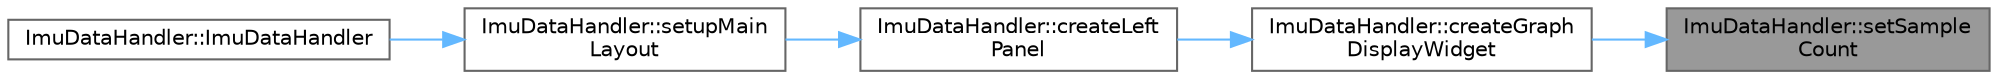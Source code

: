 digraph "ImuDataHandler::setSampleCount"
{
 // LATEX_PDF_SIZE
  bgcolor="transparent";
  edge [fontname=Helvetica,fontsize=10,labelfontname=Helvetica,labelfontsize=10];
  node [fontname=Helvetica,fontsize=10,shape=box,height=0.2,width=0.4];
  rankdir="RL";
  Node1 [id="Node000001",label="ImuDataHandler::setSample\lCount",height=0.2,width=0.4,color="gray40", fillcolor="grey60", style="filled", fontcolor="black",tooltip="Ustawia liczbę próbek (historię) wyświetlanych na wykresach."];
  Node1 -> Node2 [id="edge1_Node000001_Node000002",dir="back",color="steelblue1",style="solid",tooltip=" "];
  Node2 [id="Node000002",label="ImuDataHandler::createGraph\lDisplayWidget",height=0.2,width=0.4,color="grey40", fillcolor="white", style="filled",URL="$class_imu_data_handler.html#ac2511de943f7f2c27c82e5e58ab7d869",tooltip="Tworzy widget wyświetlający historyczne dane sensorów w postaci wykresów."];
  Node2 -> Node3 [id="edge2_Node000002_Node000003",dir="back",color="steelblue1",style="solid",tooltip=" "];
  Node3 [id="Node000003",label="ImuDataHandler::createLeft\lPanel",height=0.2,width=0.4,color="grey40", fillcolor="white", style="filled",URL="$class_imu_data_handler.html#a87ffdfb6a4e85385b2b9e2234cba3ee1",tooltip="Tworzy lewy panel zawierający QStackedWidget do przełączania widoków (paski/wykresy)."];
  Node3 -> Node4 [id="edge3_Node000003_Node000004",dir="back",color="steelblue1",style="solid",tooltip=" "];
  Node4 [id="Node000004",label="ImuDataHandler::setupMain\lLayout",height=0.2,width=0.4,color="grey40", fillcolor="white", style="filled",URL="$class_imu_data_handler.html#ac2a199dc1a1aed47e0ac97509bf0ae56",tooltip="Konfiguruje główny układ interfejsu użytkownika, tworząc i rozmieszczając panele."];
  Node4 -> Node5 [id="edge4_Node000004_Node000005",dir="back",color="steelblue1",style="solid",tooltip=" "];
  Node5 [id="Node000005",label="ImuDataHandler::ImuDataHandler",height=0.2,width=0.4,color="grey40", fillcolor="white", style="filled",URL="$class_imu_data_handler.html#a1ebcd9d4e4ff48f36ca78edcbcece7c7",tooltip="Konstruktor klasy ImuDataHandler."];
}
